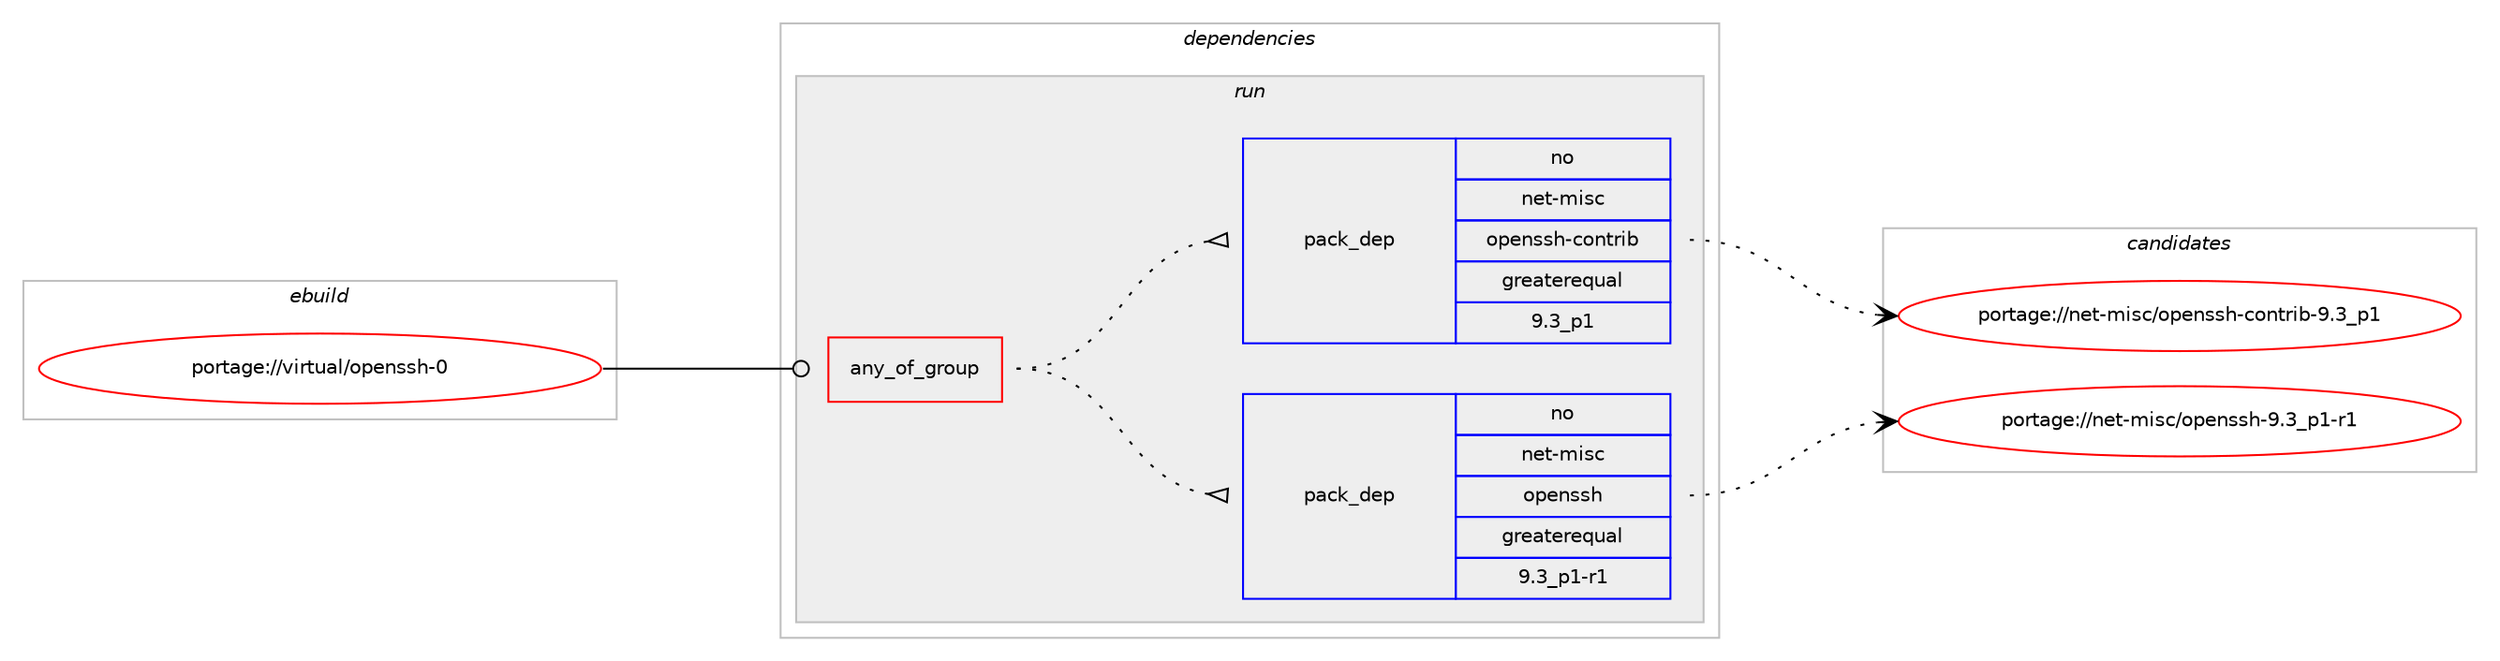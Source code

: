 digraph prolog {

# *************
# Graph options
# *************

newrank=true;
concentrate=true;
compound=true;
graph [rankdir=LR,fontname=Helvetica,fontsize=10,ranksep=1.5];#, ranksep=2.5, nodesep=0.2];
edge  [arrowhead=vee];
node  [fontname=Helvetica,fontsize=10];

# **********
# The ebuild
# **********

subgraph cluster_leftcol {
color=gray;
rank=same;
label=<<i>ebuild</i>>;
id [label="portage://virtual/openssh-0", color=red, width=4, href="../virtual/openssh-0.svg"];
}

# ****************
# The dependencies
# ****************

subgraph cluster_midcol {
color=gray;
label=<<i>dependencies</i>>;
subgraph cluster_compile {
fillcolor="#eeeeee";
style=filled;
label=<<i>compile</i>>;
}
subgraph cluster_compileandrun {
fillcolor="#eeeeee";
style=filled;
label=<<i>compile and run</i>>;
}
subgraph cluster_run {
fillcolor="#eeeeee";
style=filled;
label=<<i>run</i>>;
subgraph any40 {
dependency5366 [label=<<TABLE BORDER="0" CELLBORDER="1" CELLSPACING="0" CELLPADDING="4"><TR><TD CELLPADDING="10">any_of_group</TD></TR></TABLE>>, shape=none, color=red];subgraph pack1800 {
dependency5367 [label=<<TABLE BORDER="0" CELLBORDER="1" CELLSPACING="0" CELLPADDING="4" WIDTH="220"><TR><TD ROWSPAN="6" CELLPADDING="30">pack_dep</TD></TR><TR><TD WIDTH="110">no</TD></TR><TR><TD>net-misc</TD></TR><TR><TD>openssh</TD></TR><TR><TD>greaterequal</TD></TR><TR><TD>9.3_p1-r1</TD></TR></TABLE>>, shape=none, color=blue];
}
dependency5366:e -> dependency5367:w [weight=20,style="dotted",arrowhead="oinv"];
subgraph pack1801 {
dependency5368 [label=<<TABLE BORDER="0" CELLBORDER="1" CELLSPACING="0" CELLPADDING="4" WIDTH="220"><TR><TD ROWSPAN="6" CELLPADDING="30">pack_dep</TD></TR><TR><TD WIDTH="110">no</TD></TR><TR><TD>net-misc</TD></TR><TR><TD>openssh-contrib</TD></TR><TR><TD>greaterequal</TD></TR><TR><TD>9.3_p1</TD></TR></TABLE>>, shape=none, color=blue];
}
dependency5366:e -> dependency5368:w [weight=20,style="dotted",arrowhead="oinv"];
}
id:e -> dependency5366:w [weight=20,style="solid",arrowhead="odot"];
}
}

# **************
# The candidates
# **************

subgraph cluster_choices {
rank=same;
color=gray;
label=<<i>candidates</i>>;

subgraph choice1800 {
color=black;
nodesep=1;
choice1101011164510910511599471111121011101151151044557465195112494511449 [label="portage://net-misc/openssh-9.3_p1-r1", color=red, width=4,href="../net-misc/openssh-9.3_p1-r1.svg"];
dependency5367:e -> choice1101011164510910511599471111121011101151151044557465195112494511449:w [style=dotted,weight="100"];
}
subgraph choice1801 {
color=black;
nodesep=1;
choice110101116451091051159947111112101110115115104459911111011611410598455746519511249 [label="portage://net-misc/openssh-contrib-9.3_p1", color=red, width=4,href="../net-misc/openssh-contrib-9.3_p1.svg"];
dependency5368:e -> choice110101116451091051159947111112101110115115104459911111011611410598455746519511249:w [style=dotted,weight="100"];
}
}

}

